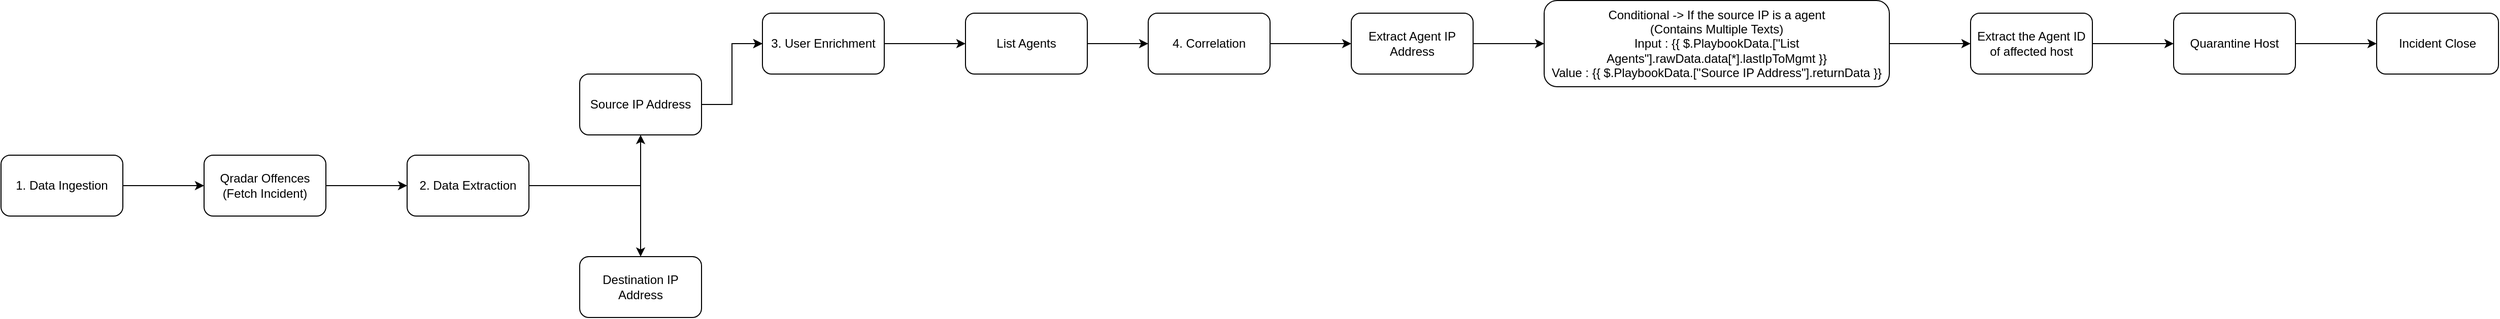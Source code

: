 <mxfile version="22.0.0" type="github">
  <diagram name="Page-1" id="wvW3ehxdYdoYtSaxa3fH">
    <mxGraphModel dx="1434" dy="790" grid="1" gridSize="10" guides="1" tooltips="1" connect="1" arrows="1" fold="1" page="1" pageScale="1" pageWidth="850" pageHeight="1100" math="0" shadow="0">
      <root>
        <mxCell id="0" />
        <mxCell id="1" parent="0" />
        <mxCell id="StfwGNy7qWY20ujgkw8x-3" value="" style="edgeStyle=orthogonalEdgeStyle;rounded=0;orthogonalLoop=1;jettySize=auto;html=1;" edge="1" parent="1" source="StfwGNy7qWY20ujgkw8x-1" target="StfwGNy7qWY20ujgkw8x-2">
          <mxGeometry relative="1" as="geometry" />
        </mxCell>
        <mxCell id="StfwGNy7qWY20ujgkw8x-1" value="1. Data Ingestion" style="rounded=1;whiteSpace=wrap;html=1;" vertex="1" parent="1">
          <mxGeometry x="40" y="190" width="120" height="60" as="geometry" />
        </mxCell>
        <mxCell id="StfwGNy7qWY20ujgkw8x-5" value="" style="edgeStyle=orthogonalEdgeStyle;rounded=0;orthogonalLoop=1;jettySize=auto;html=1;" edge="1" parent="1" source="StfwGNy7qWY20ujgkw8x-2" target="StfwGNy7qWY20ujgkw8x-4">
          <mxGeometry relative="1" as="geometry" />
        </mxCell>
        <mxCell id="StfwGNy7qWY20ujgkw8x-2" value="Qradar Offences&lt;br&gt;(Fetch Incident)" style="whiteSpace=wrap;html=1;rounded=1;" vertex="1" parent="1">
          <mxGeometry x="240" y="190" width="120" height="60" as="geometry" />
        </mxCell>
        <mxCell id="StfwGNy7qWY20ujgkw8x-7" value="" style="edgeStyle=orthogonalEdgeStyle;rounded=0;orthogonalLoop=1;jettySize=auto;html=1;" edge="1" parent="1" source="StfwGNy7qWY20ujgkw8x-4" target="StfwGNy7qWY20ujgkw8x-6">
          <mxGeometry relative="1" as="geometry" />
        </mxCell>
        <mxCell id="StfwGNy7qWY20ujgkw8x-9" value="" style="edgeStyle=orthogonalEdgeStyle;rounded=0;orthogonalLoop=1;jettySize=auto;html=1;" edge="1" parent="1" source="StfwGNy7qWY20ujgkw8x-4" target="StfwGNy7qWY20ujgkw8x-8">
          <mxGeometry relative="1" as="geometry" />
        </mxCell>
        <mxCell id="StfwGNy7qWY20ujgkw8x-4" value="2. Data Extraction" style="whiteSpace=wrap;html=1;rounded=1;" vertex="1" parent="1">
          <mxGeometry x="440" y="190" width="120" height="60" as="geometry" />
        </mxCell>
        <mxCell id="StfwGNy7qWY20ujgkw8x-6" value="Destination IP Address" style="whiteSpace=wrap;html=1;rounded=1;" vertex="1" parent="1">
          <mxGeometry x="610" y="290" width="120" height="60" as="geometry" />
        </mxCell>
        <mxCell id="StfwGNy7qWY20ujgkw8x-11" value="" style="edgeStyle=orthogonalEdgeStyle;rounded=0;orthogonalLoop=1;jettySize=auto;html=1;" edge="1" parent="1" source="StfwGNy7qWY20ujgkw8x-8" target="StfwGNy7qWY20ujgkw8x-10">
          <mxGeometry relative="1" as="geometry" />
        </mxCell>
        <mxCell id="StfwGNy7qWY20ujgkw8x-12" value="" style="edgeStyle=orthogonalEdgeStyle;rounded=0;orthogonalLoop=1;jettySize=auto;html=1;" edge="1" parent="1" source="StfwGNy7qWY20ujgkw8x-8" target="StfwGNy7qWY20ujgkw8x-10">
          <mxGeometry relative="1" as="geometry" />
        </mxCell>
        <mxCell id="StfwGNy7qWY20ujgkw8x-8" value="Source IP Address" style="whiteSpace=wrap;html=1;rounded=1;" vertex="1" parent="1">
          <mxGeometry x="610" y="110" width="120" height="60" as="geometry" />
        </mxCell>
        <mxCell id="StfwGNy7qWY20ujgkw8x-14" value="" style="edgeStyle=orthogonalEdgeStyle;rounded=0;orthogonalLoop=1;jettySize=auto;html=1;" edge="1" parent="1" source="StfwGNy7qWY20ujgkw8x-10" target="StfwGNy7qWY20ujgkw8x-13">
          <mxGeometry relative="1" as="geometry" />
        </mxCell>
        <mxCell id="StfwGNy7qWY20ujgkw8x-10" value="3. User Enrichment" style="whiteSpace=wrap;html=1;rounded=1;" vertex="1" parent="1">
          <mxGeometry x="790" y="50" width="120" height="60" as="geometry" />
        </mxCell>
        <mxCell id="StfwGNy7qWY20ujgkw8x-16" value="" style="edgeStyle=orthogonalEdgeStyle;rounded=0;orthogonalLoop=1;jettySize=auto;html=1;" edge="1" parent="1" source="StfwGNy7qWY20ujgkw8x-13" target="StfwGNy7qWY20ujgkw8x-15">
          <mxGeometry relative="1" as="geometry" />
        </mxCell>
        <mxCell id="StfwGNy7qWY20ujgkw8x-13" value="List Agents" style="whiteSpace=wrap;html=1;rounded=1;" vertex="1" parent="1">
          <mxGeometry x="990" y="50" width="120" height="60" as="geometry" />
        </mxCell>
        <mxCell id="StfwGNy7qWY20ujgkw8x-18" value="" style="edgeStyle=orthogonalEdgeStyle;rounded=0;orthogonalLoop=1;jettySize=auto;html=1;" edge="1" parent="1" source="StfwGNy7qWY20ujgkw8x-15" target="StfwGNy7qWY20ujgkw8x-17">
          <mxGeometry relative="1" as="geometry" />
        </mxCell>
        <mxCell id="StfwGNy7qWY20ujgkw8x-15" value="4. Correlation" style="whiteSpace=wrap;html=1;rounded=1;" vertex="1" parent="1">
          <mxGeometry x="1170" y="50" width="120" height="60" as="geometry" />
        </mxCell>
        <mxCell id="StfwGNy7qWY20ujgkw8x-20" value="" style="edgeStyle=orthogonalEdgeStyle;rounded=0;orthogonalLoop=1;jettySize=auto;html=1;" edge="1" parent="1" source="StfwGNy7qWY20ujgkw8x-17" target="StfwGNy7qWY20ujgkw8x-19">
          <mxGeometry relative="1" as="geometry" />
        </mxCell>
        <mxCell id="StfwGNy7qWY20ujgkw8x-17" value="Extract Agent IP Address" style="whiteSpace=wrap;html=1;rounded=1;" vertex="1" parent="1">
          <mxGeometry x="1370" y="50" width="120" height="60" as="geometry" />
        </mxCell>
        <mxCell id="StfwGNy7qWY20ujgkw8x-22" value="" style="edgeStyle=orthogonalEdgeStyle;rounded=0;orthogonalLoop=1;jettySize=auto;html=1;" edge="1" parent="1" source="StfwGNy7qWY20ujgkw8x-19" target="StfwGNy7qWY20ujgkw8x-21">
          <mxGeometry relative="1" as="geometry" />
        </mxCell>
        <mxCell id="StfwGNy7qWY20ujgkw8x-19" value="Conditional -&amp;gt; If the source IP is a agent&lt;br&gt;(Contains Multiple Texts)&lt;br&gt;Input :&amp;nbsp;{{ $.PlaybookData.[&quot;List Agents&quot;].rawData.data[*].lastIpToMgmt }}&lt;br&gt;Value : {{ $.PlaybookData.[&quot;Source IP Address&quot;].returnData }}" style="whiteSpace=wrap;html=1;rounded=1;" vertex="1" parent="1">
          <mxGeometry x="1560" y="37.5" width="340" height="85" as="geometry" />
        </mxCell>
        <mxCell id="StfwGNy7qWY20ujgkw8x-24" value="" style="edgeStyle=orthogonalEdgeStyle;rounded=0;orthogonalLoop=1;jettySize=auto;html=1;" edge="1" parent="1" source="StfwGNy7qWY20ujgkw8x-21" target="StfwGNy7qWY20ujgkw8x-23">
          <mxGeometry relative="1" as="geometry" />
        </mxCell>
        <mxCell id="StfwGNy7qWY20ujgkw8x-21" value="Extract the Agent ID of affected host" style="whiteSpace=wrap;html=1;rounded=1;" vertex="1" parent="1">
          <mxGeometry x="1980" y="50" width="120" height="60" as="geometry" />
        </mxCell>
        <mxCell id="StfwGNy7qWY20ujgkw8x-26" value="" style="edgeStyle=orthogonalEdgeStyle;rounded=0;orthogonalLoop=1;jettySize=auto;html=1;" edge="1" parent="1" source="StfwGNy7qWY20ujgkw8x-23" target="StfwGNy7qWY20ujgkw8x-25">
          <mxGeometry relative="1" as="geometry" />
        </mxCell>
        <mxCell id="StfwGNy7qWY20ujgkw8x-23" value="Quarantine Host" style="whiteSpace=wrap;html=1;rounded=1;" vertex="1" parent="1">
          <mxGeometry x="2180" y="50" width="120" height="60" as="geometry" />
        </mxCell>
        <mxCell id="StfwGNy7qWY20ujgkw8x-25" value="Incident Close" style="whiteSpace=wrap;html=1;rounded=1;" vertex="1" parent="1">
          <mxGeometry x="2380" y="50" width="120" height="60" as="geometry" />
        </mxCell>
      </root>
    </mxGraphModel>
  </diagram>
</mxfile>
